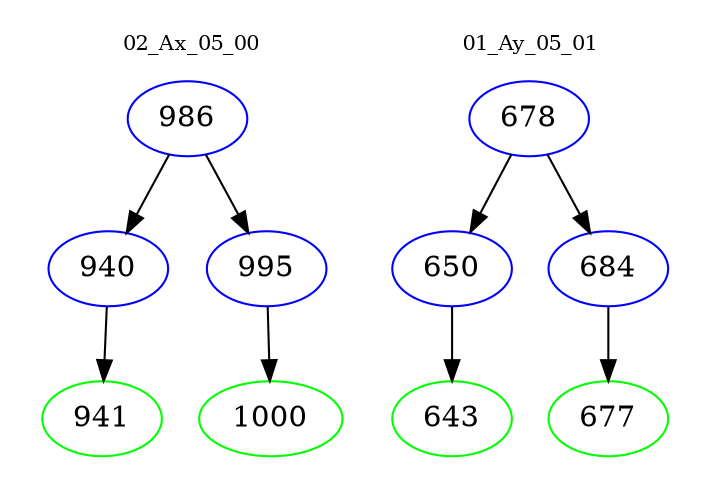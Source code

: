 digraph{
subgraph cluster_0 {
color = white
label = "02_Ax_05_00";
fontsize=10;
T0_986 [label="986", color="blue"]
T0_986 -> T0_940 [color="black"]
T0_940 [label="940", color="blue"]
T0_940 -> T0_941 [color="black"]
T0_941 [label="941", color="green"]
T0_986 -> T0_995 [color="black"]
T0_995 [label="995", color="blue"]
T0_995 -> T0_1000 [color="black"]
T0_1000 [label="1000", color="green"]
}
subgraph cluster_1 {
color = white
label = "01_Ay_05_01";
fontsize=10;
T1_678 [label="678", color="blue"]
T1_678 -> T1_650 [color="black"]
T1_650 [label="650", color="blue"]
T1_650 -> T1_643 [color="black"]
T1_643 [label="643", color="green"]
T1_678 -> T1_684 [color="black"]
T1_684 [label="684", color="blue"]
T1_684 -> T1_677 [color="black"]
T1_677 [label="677", color="green"]
}
}
